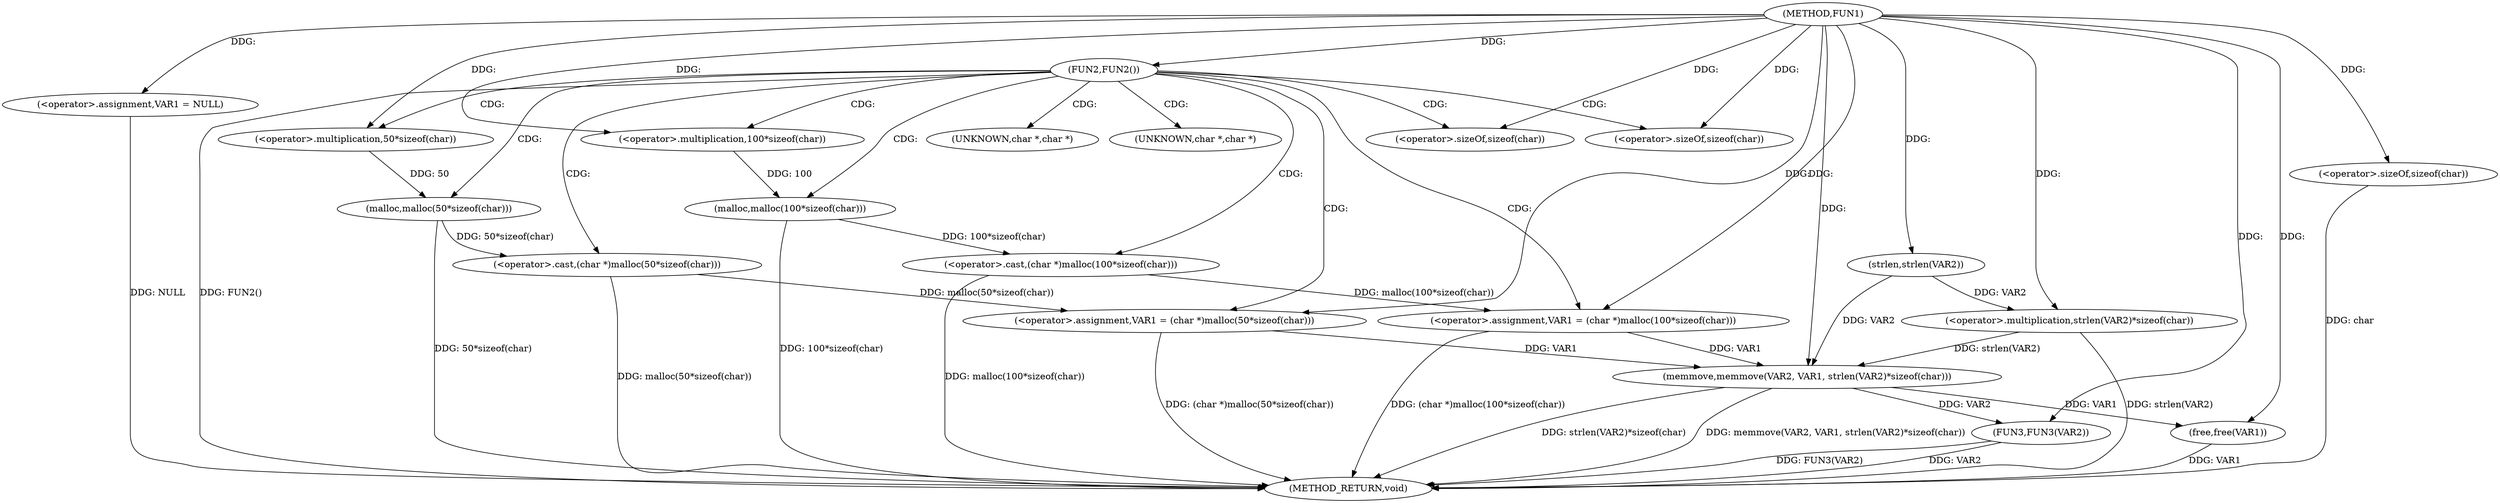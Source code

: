 digraph FUN1 {  
"1000100" [label = "(METHOD,FUN1)" ]
"1000143" [label = "(METHOD_RETURN,void)" ]
"1000103" [label = "(<operator>.assignment,VAR1 = NULL)" ]
"1000107" [label = "(FUN2,FUN2())" ]
"1000109" [label = "(<operator>.assignment,VAR1 = (char *)malloc(50*sizeof(char)))" ]
"1000111" [label = "(<operator>.cast,(char *)malloc(50*sizeof(char)))" ]
"1000113" [label = "(malloc,malloc(50*sizeof(char)))" ]
"1000114" [label = "(<operator>.multiplication,50*sizeof(char))" ]
"1000116" [label = "(<operator>.sizeOf,sizeof(char))" ]
"1000120" [label = "(<operator>.assignment,VAR1 = (char *)malloc(100*sizeof(char)))" ]
"1000122" [label = "(<operator>.cast,(char *)malloc(100*sizeof(char)))" ]
"1000124" [label = "(malloc,malloc(100*sizeof(char)))" ]
"1000125" [label = "(<operator>.multiplication,100*sizeof(char))" ]
"1000127" [label = "(<operator>.sizeOf,sizeof(char))" ]
"1000131" [label = "(memmove,memmove(VAR2, VAR1, strlen(VAR2)*sizeof(char)))" ]
"1000134" [label = "(<operator>.multiplication,strlen(VAR2)*sizeof(char))" ]
"1000135" [label = "(strlen,strlen(VAR2))" ]
"1000137" [label = "(<operator>.sizeOf,sizeof(char))" ]
"1000139" [label = "(FUN3,FUN3(VAR2))" ]
"1000141" [label = "(free,free(VAR1))" ]
"1000112" [label = "(UNKNOWN,char *,char *)" ]
"1000123" [label = "(UNKNOWN,char *,char *)" ]
  "1000141" -> "1000143"  [ label = "DDG: VAR1"] 
  "1000124" -> "1000143"  [ label = "DDG: 100*sizeof(char)"] 
  "1000107" -> "1000143"  [ label = "DDG: FUN2()"] 
  "1000103" -> "1000143"  [ label = "DDG: NULL"] 
  "1000113" -> "1000143"  [ label = "DDG: 50*sizeof(char)"] 
  "1000139" -> "1000143"  [ label = "DDG: VAR2"] 
  "1000120" -> "1000143"  [ label = "DDG: (char *)malloc(100*sizeof(char))"] 
  "1000137" -> "1000143"  [ label = "DDG: char"] 
  "1000109" -> "1000143"  [ label = "DDG: (char *)malloc(50*sizeof(char))"] 
  "1000139" -> "1000143"  [ label = "DDG: FUN3(VAR2)"] 
  "1000131" -> "1000143"  [ label = "DDG: strlen(VAR2)*sizeof(char)"] 
  "1000134" -> "1000143"  [ label = "DDG: strlen(VAR2)"] 
  "1000111" -> "1000143"  [ label = "DDG: malloc(50*sizeof(char))"] 
  "1000131" -> "1000143"  [ label = "DDG: memmove(VAR2, VAR1, strlen(VAR2)*sizeof(char))"] 
  "1000122" -> "1000143"  [ label = "DDG: malloc(100*sizeof(char))"] 
  "1000100" -> "1000103"  [ label = "DDG: "] 
  "1000100" -> "1000107"  [ label = "DDG: "] 
  "1000111" -> "1000109"  [ label = "DDG: malloc(50*sizeof(char))"] 
  "1000100" -> "1000109"  [ label = "DDG: "] 
  "1000113" -> "1000111"  [ label = "DDG: 50*sizeof(char)"] 
  "1000114" -> "1000113"  [ label = "DDG: 50"] 
  "1000100" -> "1000114"  [ label = "DDG: "] 
  "1000100" -> "1000116"  [ label = "DDG: "] 
  "1000122" -> "1000120"  [ label = "DDG: malloc(100*sizeof(char))"] 
  "1000100" -> "1000120"  [ label = "DDG: "] 
  "1000124" -> "1000122"  [ label = "DDG: 100*sizeof(char)"] 
  "1000125" -> "1000124"  [ label = "DDG: 100"] 
  "1000100" -> "1000125"  [ label = "DDG: "] 
  "1000100" -> "1000127"  [ label = "DDG: "] 
  "1000135" -> "1000131"  [ label = "DDG: VAR2"] 
  "1000100" -> "1000131"  [ label = "DDG: "] 
  "1000120" -> "1000131"  [ label = "DDG: VAR1"] 
  "1000109" -> "1000131"  [ label = "DDG: VAR1"] 
  "1000134" -> "1000131"  [ label = "DDG: strlen(VAR2)"] 
  "1000135" -> "1000134"  [ label = "DDG: VAR2"] 
  "1000100" -> "1000135"  [ label = "DDG: "] 
  "1000100" -> "1000134"  [ label = "DDG: "] 
  "1000100" -> "1000137"  [ label = "DDG: "] 
  "1000131" -> "1000139"  [ label = "DDG: VAR2"] 
  "1000100" -> "1000139"  [ label = "DDG: "] 
  "1000131" -> "1000141"  [ label = "DDG: VAR1"] 
  "1000100" -> "1000141"  [ label = "DDG: "] 
  "1000107" -> "1000109"  [ label = "CDG: "] 
  "1000107" -> "1000112"  [ label = "CDG: "] 
  "1000107" -> "1000123"  [ label = "CDG: "] 
  "1000107" -> "1000124"  [ label = "CDG: "] 
  "1000107" -> "1000125"  [ label = "CDG: "] 
  "1000107" -> "1000116"  [ label = "CDG: "] 
  "1000107" -> "1000114"  [ label = "CDG: "] 
  "1000107" -> "1000120"  [ label = "CDG: "] 
  "1000107" -> "1000113"  [ label = "CDG: "] 
  "1000107" -> "1000127"  [ label = "CDG: "] 
  "1000107" -> "1000111"  [ label = "CDG: "] 
  "1000107" -> "1000122"  [ label = "CDG: "] 
}
